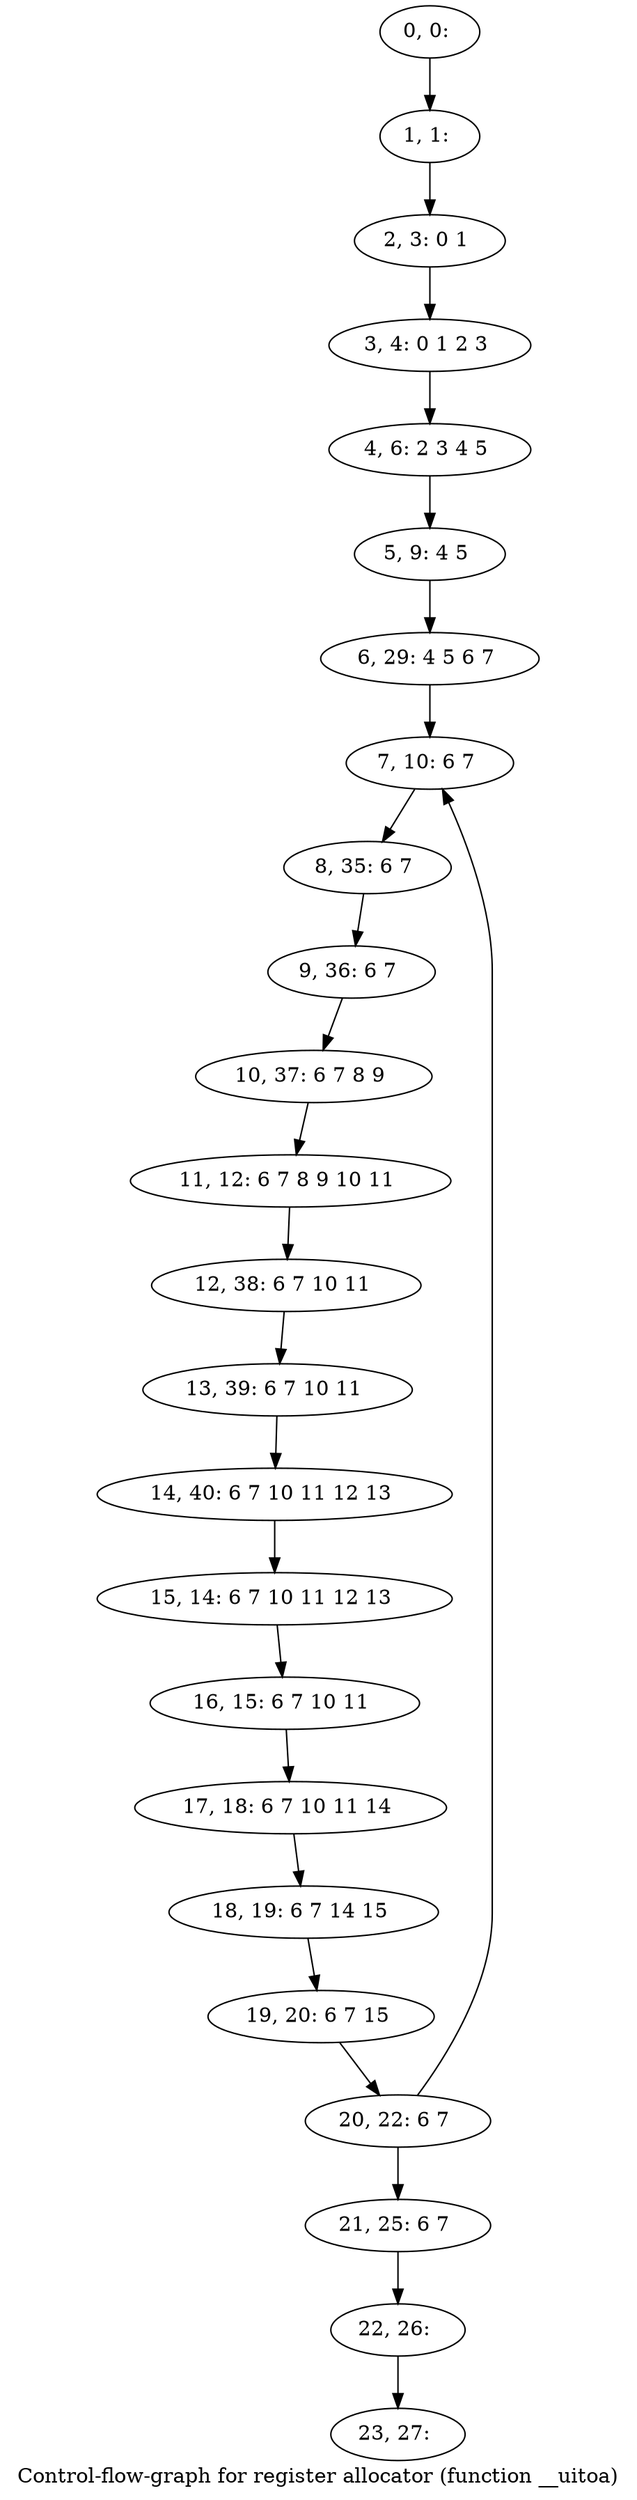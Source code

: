 digraph G {
graph [label="Control-flow-graph for register allocator (function __uitoa)"]
0[label="0, 0: "];
1[label="1, 1: "];
2[label="2, 3: 0 1 "];
3[label="3, 4: 0 1 2 3 "];
4[label="4, 6: 2 3 4 5 "];
5[label="5, 9: 4 5 "];
6[label="6, 29: 4 5 6 7 "];
7[label="7, 10: 6 7 "];
8[label="8, 35: 6 7 "];
9[label="9, 36: 6 7 "];
10[label="10, 37: 6 7 8 9 "];
11[label="11, 12: 6 7 8 9 10 11 "];
12[label="12, 38: 6 7 10 11 "];
13[label="13, 39: 6 7 10 11 "];
14[label="14, 40: 6 7 10 11 12 13 "];
15[label="15, 14: 6 7 10 11 12 13 "];
16[label="16, 15: 6 7 10 11 "];
17[label="17, 18: 6 7 10 11 14 "];
18[label="18, 19: 6 7 14 15 "];
19[label="19, 20: 6 7 15 "];
20[label="20, 22: 6 7 "];
21[label="21, 25: 6 7 "];
22[label="22, 26: "];
23[label="23, 27: "];
0->1 ;
1->2 ;
2->3 ;
3->4 ;
4->5 ;
5->6 ;
6->7 ;
7->8 ;
8->9 ;
9->10 ;
10->11 ;
11->12 ;
12->13 ;
13->14 ;
14->15 ;
15->16 ;
16->17 ;
17->18 ;
18->19 ;
19->20 ;
20->21 ;
20->7 ;
21->22 ;
22->23 ;
}
